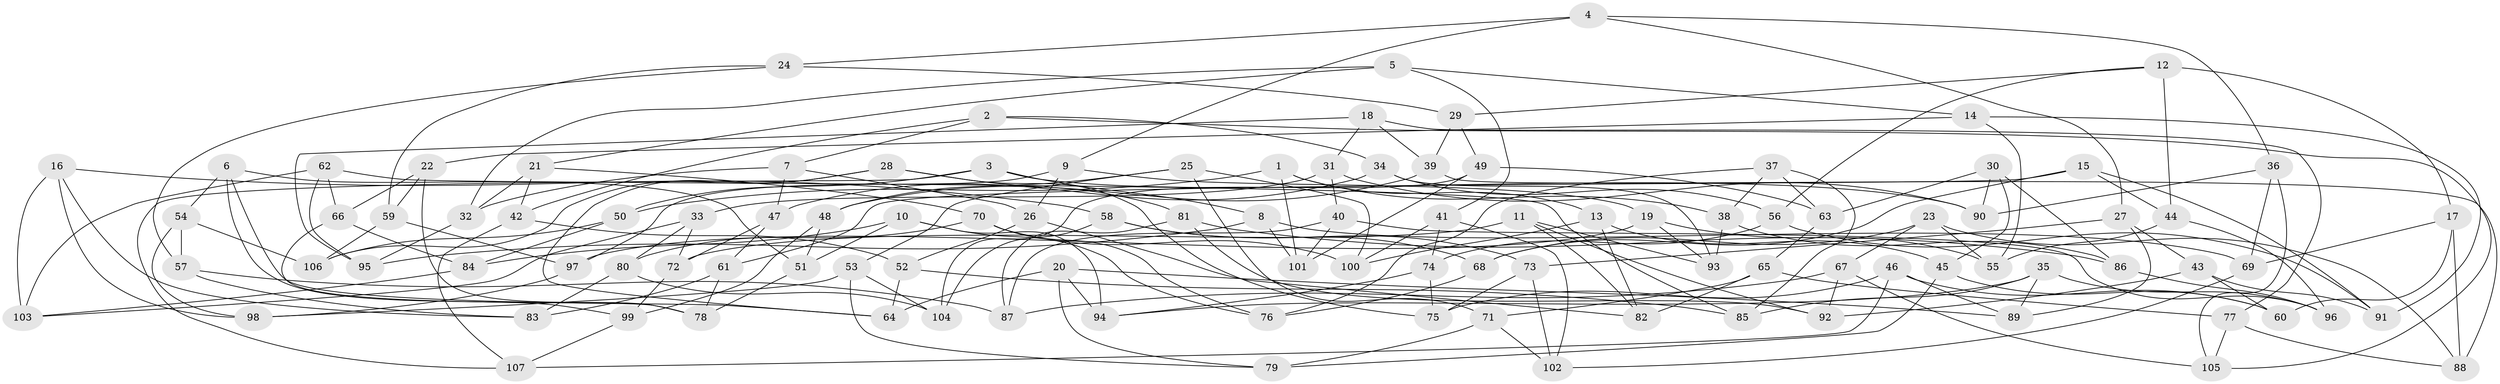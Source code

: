 // coarse degree distribution, {3: 0.11904761904761904, 5: 0.07142857142857142, 4: 0.40476190476190477, 6: 0.16666666666666666, 8: 0.023809523809523808, 7: 0.09523809523809523, 11: 0.023809523809523808, 10: 0.07142857142857142, 9: 0.023809523809523808}
// Generated by graph-tools (version 1.1) at 2025/03/03/04/25 22:03:55]
// undirected, 107 vertices, 214 edges
graph export_dot {
graph [start="1"]
  node [color=gray90,style=filled];
  1;
  2;
  3;
  4;
  5;
  6;
  7;
  8;
  9;
  10;
  11;
  12;
  13;
  14;
  15;
  16;
  17;
  18;
  19;
  20;
  21;
  22;
  23;
  24;
  25;
  26;
  27;
  28;
  29;
  30;
  31;
  32;
  33;
  34;
  35;
  36;
  37;
  38;
  39;
  40;
  41;
  42;
  43;
  44;
  45;
  46;
  47;
  48;
  49;
  50;
  51;
  52;
  53;
  54;
  55;
  56;
  57;
  58;
  59;
  60;
  61;
  62;
  63;
  64;
  65;
  66;
  67;
  68;
  69;
  70;
  71;
  72;
  73;
  74;
  75;
  76;
  77;
  78;
  79;
  80;
  81;
  82;
  83;
  84;
  85;
  86;
  87;
  88;
  89;
  90;
  91;
  92;
  93;
  94;
  95;
  96;
  97;
  98;
  99;
  100;
  101;
  102;
  103;
  104;
  105;
  106;
  107;
  1 -- 38;
  1 -- 13;
  1 -- 101;
  1 -- 50;
  2 -- 42;
  2 -- 34;
  2 -- 7;
  2 -- 105;
  3 -- 107;
  3 -- 90;
  3 -- 50;
  3 -- 8;
  4 -- 27;
  4 -- 9;
  4 -- 24;
  4 -- 36;
  5 -- 41;
  5 -- 14;
  5 -- 32;
  5 -- 21;
  6 -- 99;
  6 -- 51;
  6 -- 54;
  6 -- 64;
  7 -- 47;
  7 -- 26;
  7 -- 32;
  8 -- 95;
  8 -- 69;
  8 -- 101;
  9 -- 19;
  9 -- 26;
  9 -- 97;
  10 -- 84;
  10 -- 94;
  10 -- 76;
  10 -- 51;
  11 -- 92;
  11 -- 93;
  11 -- 82;
  11 -- 72;
  12 -- 56;
  12 -- 44;
  12 -- 17;
  12 -- 29;
  13 -- 45;
  13 -- 100;
  13 -- 82;
  14 -- 55;
  14 -- 91;
  14 -- 22;
  15 -- 44;
  15 -- 91;
  15 -- 68;
  15 -- 61;
  16 -- 58;
  16 -- 98;
  16 -- 103;
  16 -- 83;
  17 -- 69;
  17 -- 88;
  17 -- 60;
  18 -- 31;
  18 -- 77;
  18 -- 95;
  18 -- 39;
  19 -- 97;
  19 -- 93;
  19 -- 55;
  20 -- 89;
  20 -- 79;
  20 -- 64;
  20 -- 94;
  21 -- 70;
  21 -- 42;
  21 -- 32;
  22 -- 66;
  22 -- 78;
  22 -- 59;
  23 -- 68;
  23 -- 55;
  23 -- 88;
  23 -- 67;
  24 -- 59;
  24 -- 29;
  24 -- 57;
  25 -- 71;
  25 -- 48;
  25 -- 53;
  25 -- 100;
  26 -- 52;
  26 -- 82;
  27 -- 43;
  27 -- 89;
  27 -- 73;
  28 -- 106;
  28 -- 75;
  28 -- 64;
  28 -- 81;
  29 -- 39;
  29 -- 49;
  30 -- 63;
  30 -- 90;
  30 -- 86;
  30 -- 45;
  31 -- 90;
  31 -- 33;
  31 -- 40;
  32 -- 95;
  33 -- 80;
  33 -- 72;
  33 -- 103;
  34 -- 56;
  34 -- 47;
  34 -- 93;
  35 -- 89;
  35 -- 85;
  35 -- 96;
  35 -- 94;
  36 -- 69;
  36 -- 105;
  36 -- 90;
  37 -- 76;
  37 -- 38;
  37 -- 85;
  37 -- 63;
  38 -- 93;
  38 -- 86;
  39 -- 88;
  39 -- 48;
  40 -- 101;
  40 -- 87;
  40 -- 96;
  41 -- 74;
  41 -- 102;
  41 -- 100;
  42 -- 52;
  42 -- 107;
  43 -- 91;
  43 -- 92;
  43 -- 60;
  44 -- 55;
  44 -- 96;
  45 -- 79;
  45 -- 60;
  46 -- 107;
  46 -- 75;
  46 -- 89;
  46 -- 60;
  47 -- 72;
  47 -- 61;
  48 -- 51;
  48 -- 99;
  49 -- 104;
  49 -- 63;
  49 -- 101;
  50 -- 84;
  50 -- 106;
  51 -- 78;
  52 -- 85;
  52 -- 64;
  53 -- 98;
  53 -- 104;
  53 -- 79;
  54 -- 106;
  54 -- 57;
  54 -- 98;
  56 -- 74;
  56 -- 91;
  57 -- 83;
  57 -- 87;
  58 -- 104;
  58 -- 68;
  58 -- 73;
  59 -- 97;
  59 -- 106;
  61 -- 83;
  61 -- 78;
  62 -- 66;
  62 -- 85;
  62 -- 95;
  62 -- 103;
  63 -- 65;
  65 -- 77;
  65 -- 71;
  65 -- 82;
  66 -- 78;
  66 -- 84;
  67 -- 105;
  67 -- 87;
  67 -- 92;
  68 -- 76;
  69 -- 102;
  70 -- 80;
  70 -- 76;
  70 -- 100;
  71 -- 102;
  71 -- 79;
  72 -- 99;
  73 -- 75;
  73 -- 102;
  74 -- 94;
  74 -- 75;
  77 -- 105;
  77 -- 88;
  80 -- 104;
  80 -- 83;
  81 -- 86;
  81 -- 92;
  81 -- 87;
  84 -- 103;
  86 -- 96;
  97 -- 98;
  99 -- 107;
}
